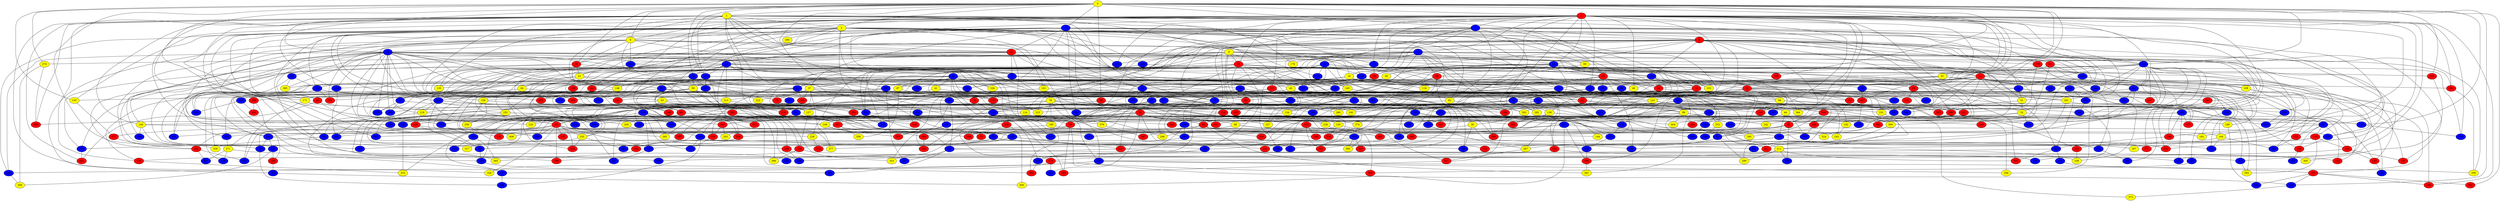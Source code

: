 graph {
0 [style = filled fillcolor = yellow];
1 [style = filled fillcolor = yellow];
2 [style = filled fillcolor = yellow];
3 [style = filled fillcolor = red];
4 [style = filled fillcolor = blue];
5 [style = filled fillcolor = blue];
6 [style = filled fillcolor = yellow];
7 [style = filled fillcolor = blue];
8 [style = filled fillcolor = red];
9 [style = filled fillcolor = yellow];
10 [style = filled fillcolor = blue];
11 [style = filled fillcolor = blue];
12 [style = filled fillcolor = red];
13 [style = filled fillcolor = blue];
14 [style = filled fillcolor = red];
15 [style = filled fillcolor = red];
16 [style = filled fillcolor = yellow];
17 [style = filled fillcolor = blue];
18 [style = filled fillcolor = blue];
19 [style = filled fillcolor = blue];
20 [style = filled fillcolor = blue];
21 [style = filled fillcolor = blue];
22 [style = filled fillcolor = red];
23 [style = filled fillcolor = blue];
24 [style = filled fillcolor = blue];
25 [style = filled fillcolor = red];
26 [style = filled fillcolor = red];
27 [style = filled fillcolor = blue];
28 [style = filled fillcolor = blue];
29 [style = filled fillcolor = red];
30 [style = filled fillcolor = yellow];
31 [style = filled fillcolor = blue];
32 [style = filled fillcolor = blue];
33 [style = filled fillcolor = blue];
34 [style = filled fillcolor = blue];
35 [style = filled fillcolor = red];
36 [style = filled fillcolor = red];
37 [style = filled fillcolor = yellow];
38 [style = filled fillcolor = red];
39 [style = filled fillcolor = yellow];
40 [style = filled fillcolor = yellow];
41 [style = filled fillcolor = yellow];
42 [style = filled fillcolor = yellow];
43 [style = filled fillcolor = red];
44 [style = filled fillcolor = yellow];
45 [style = filled fillcolor = red];
46 [style = filled fillcolor = blue];
47 [style = filled fillcolor = blue];
48 [style = filled fillcolor = blue];
49 [style = filled fillcolor = yellow];
50 [style = filled fillcolor = blue];
51 [style = filled fillcolor = yellow];
52 [style = filled fillcolor = yellow];
53 [style = filled fillcolor = yellow];
54 [style = filled fillcolor = blue];
55 [style = filled fillcolor = blue];
56 [style = filled fillcolor = red];
57 [style = filled fillcolor = blue];
58 [style = filled fillcolor = blue];
59 [style = filled fillcolor = yellow];
60 [style = filled fillcolor = yellow];
61 [style = filled fillcolor = blue];
62 [style = filled fillcolor = red];
63 [style = filled fillcolor = blue];
64 [style = filled fillcolor = yellow];
65 [style = filled fillcolor = red];
66 [style = filled fillcolor = yellow];
67 [style = filled fillcolor = blue];
68 [style = filled fillcolor = red];
69 [style = filled fillcolor = blue];
70 [style = filled fillcolor = blue];
71 [style = filled fillcolor = red];
72 [style = filled fillcolor = red];
73 [style = filled fillcolor = red];
74 [style = filled fillcolor = red];
75 [style = filled fillcolor = red];
76 [style = filled fillcolor = red];
77 [style = filled fillcolor = blue];
78 [style = filled fillcolor = yellow];
79 [style = filled fillcolor = blue];
80 [style = filled fillcolor = red];
81 [style = filled fillcolor = yellow];
82 [style = filled fillcolor = red];
83 [style = filled fillcolor = blue];
84 [style = filled fillcolor = blue];
85 [style = filled fillcolor = blue];
86 [style = filled fillcolor = red];
87 [style = filled fillcolor = yellow];
88 [style = filled fillcolor = yellow];
89 [style = filled fillcolor = yellow];
90 [style = filled fillcolor = red];
91 [style = filled fillcolor = blue];
92 [style = filled fillcolor = yellow];
93 [style = filled fillcolor = blue];
94 [style = filled fillcolor = blue];
95 [style = filled fillcolor = blue];
96 [style = filled fillcolor = blue];
97 [style = filled fillcolor = blue];
98 [style = filled fillcolor = red];
99 [style = filled fillcolor = blue];
100 [style = filled fillcolor = blue];
101 [style = filled fillcolor = red];
102 [style = filled fillcolor = blue];
103 [style = filled fillcolor = red];
104 [style = filled fillcolor = red];
105 [style = filled fillcolor = blue];
106 [style = filled fillcolor = red];
107 [style = filled fillcolor = red];
108 [style = filled fillcolor = yellow];
109 [style = filled fillcolor = blue];
110 [style = filled fillcolor = blue];
111 [style = filled fillcolor = blue];
112 [style = filled fillcolor = red];
113 [style = filled fillcolor = blue];
114 [style = filled fillcolor = yellow];
115 [style = filled fillcolor = red];
116 [style = filled fillcolor = yellow];
117 [style = filled fillcolor = blue];
118 [style = filled fillcolor = blue];
119 [style = filled fillcolor = blue];
120 [style = filled fillcolor = yellow];
121 [style = filled fillcolor = red];
122 [style = filled fillcolor = blue];
123 [style = filled fillcolor = yellow];
124 [style = filled fillcolor = blue];
125 [style = filled fillcolor = blue];
126 [style = filled fillcolor = red];
127 [style = filled fillcolor = yellow];
128 [style = filled fillcolor = blue];
129 [style = filled fillcolor = red];
130 [style = filled fillcolor = yellow];
131 [style = filled fillcolor = red];
132 [style = filled fillcolor = blue];
133 [style = filled fillcolor = red];
134 [style = filled fillcolor = yellow];
135 [style = filled fillcolor = yellow];
136 [style = filled fillcolor = red];
137 [style = filled fillcolor = red];
138 [style = filled fillcolor = red];
139 [style = filled fillcolor = red];
140 [style = filled fillcolor = red];
141 [style = filled fillcolor = blue];
142 [style = filled fillcolor = blue];
143 [style = filled fillcolor = red];
144 [style = filled fillcolor = yellow];
145 [style = filled fillcolor = red];
146 [style = filled fillcolor = blue];
147 [style = filled fillcolor = blue];
148 [style = filled fillcolor = yellow];
149 [style = filled fillcolor = yellow];
150 [style = filled fillcolor = blue];
151 [style = filled fillcolor = red];
152 [style = filled fillcolor = red];
153 [style = filled fillcolor = red];
154 [style = filled fillcolor = blue];
155 [style = filled fillcolor = yellow];
156 [style = filled fillcolor = yellow];
157 [style = filled fillcolor = red];
158 [style = filled fillcolor = blue];
159 [style = filled fillcolor = blue];
160 [style = filled fillcolor = blue];
161 [style = filled fillcolor = yellow];
162 [style = filled fillcolor = yellow];
163 [style = filled fillcolor = red];
164 [style = filled fillcolor = yellow];
165 [style = filled fillcolor = yellow];
166 [style = filled fillcolor = red];
167 [style = filled fillcolor = blue];
168 [style = filled fillcolor = blue];
169 [style = filled fillcolor = red];
170 [style = filled fillcolor = blue];
171 [style = filled fillcolor = yellow];
172 [style = filled fillcolor = blue];
173 [style = filled fillcolor = blue];
174 [style = filled fillcolor = blue];
175 [style = filled fillcolor = red];
176 [style = filled fillcolor = yellow];
177 [style = filled fillcolor = red];
178 [style = filled fillcolor = blue];
179 [style = filled fillcolor = red];
180 [style = filled fillcolor = red];
181 [style = filled fillcolor = yellow];
182 [style = filled fillcolor = blue];
183 [style = filled fillcolor = red];
184 [style = filled fillcolor = blue];
185 [style = filled fillcolor = yellow];
186 [style = filled fillcolor = blue];
187 [style = filled fillcolor = yellow];
188 [style = filled fillcolor = red];
189 [style = filled fillcolor = yellow];
190 [style = filled fillcolor = red];
191 [style = filled fillcolor = blue];
192 [style = filled fillcolor = yellow];
193 [style = filled fillcolor = blue];
194 [style = filled fillcolor = blue];
195 [style = filled fillcolor = red];
196 [style = filled fillcolor = red];
197 [style = filled fillcolor = blue];
198 [style = filled fillcolor = red];
199 [style = filled fillcolor = blue];
200 [style = filled fillcolor = yellow];
201 [style = filled fillcolor = red];
202 [style = filled fillcolor = red];
203 [style = filled fillcolor = blue];
204 [style = filled fillcolor = blue];
205 [style = filled fillcolor = blue];
206 [style = filled fillcolor = red];
207 [style = filled fillcolor = blue];
208 [style = filled fillcolor = blue];
209 [style = filled fillcolor = blue];
210 [style = filled fillcolor = red];
211 [style = filled fillcolor = yellow];
212 [style = filled fillcolor = blue];
213 [style = filled fillcolor = yellow];
214 [style = filled fillcolor = red];
215 [style = filled fillcolor = blue];
216 [style = filled fillcolor = red];
217 [style = filled fillcolor = blue];
218 [style = filled fillcolor = yellow];
219 [style = filled fillcolor = blue];
220 [style = filled fillcolor = red];
221 [style = filled fillcolor = red];
222 [style = filled fillcolor = yellow];
223 [style = filled fillcolor = blue];
224 [style = filled fillcolor = yellow];
225 [style = filled fillcolor = red];
226 [style = filled fillcolor = blue];
227 [style = filled fillcolor = blue];
228 [style = filled fillcolor = yellow];
229 [style = filled fillcolor = blue];
230 [style = filled fillcolor = blue];
231 [style = filled fillcolor = yellow];
232 [style = filled fillcolor = blue];
233 [style = filled fillcolor = blue];
234 [style = filled fillcolor = red];
235 [style = filled fillcolor = blue];
236 [style = filled fillcolor = yellow];
237 [style = filled fillcolor = yellow];
238 [style = filled fillcolor = blue];
239 [style = filled fillcolor = blue];
240 [style = filled fillcolor = red];
241 [style = filled fillcolor = red];
242 [style = filled fillcolor = yellow];
243 [style = filled fillcolor = yellow];
244 [style = filled fillcolor = blue];
245 [style = filled fillcolor = red];
246 [style = filled fillcolor = red];
247 [style = filled fillcolor = blue];
248 [style = filled fillcolor = blue];
249 [style = filled fillcolor = yellow];
250 [style = filled fillcolor = red];
251 [style = filled fillcolor = red];
252 [style = filled fillcolor = yellow];
253 [style = filled fillcolor = yellow];
254 [style = filled fillcolor = red];
255 [style = filled fillcolor = yellow];
256 [style = filled fillcolor = yellow];
257 [style = filled fillcolor = red];
258 [style = filled fillcolor = red];
259 [style = filled fillcolor = blue];
260 [style = filled fillcolor = red];
261 [style = filled fillcolor = yellow];
262 [style = filled fillcolor = blue];
263 [style = filled fillcolor = yellow];
264 [style = filled fillcolor = red];
265 [style = filled fillcolor = yellow];
266 [style = filled fillcolor = red];
267 [style = filled fillcolor = red];
268 [style = filled fillcolor = red];
269 [style = filled fillcolor = red];
270 [style = filled fillcolor = red];
271 [style = filled fillcolor = yellow];
272 [style = filled fillcolor = blue];
273 [style = filled fillcolor = red];
274 [style = filled fillcolor = yellow];
275 [style = filled fillcolor = blue];
276 [style = filled fillcolor = blue];
277 [style = filled fillcolor = yellow];
278 [style = filled fillcolor = blue];
279 [style = filled fillcolor = blue];
280 [style = filled fillcolor = yellow];
281 [style = filled fillcolor = blue];
282 [style = filled fillcolor = yellow];
283 [style = filled fillcolor = blue];
284 [style = filled fillcolor = blue];
285 [style = filled fillcolor = blue];
286 [style = filled fillcolor = blue];
287 [style = filled fillcolor = yellow];
288 [style = filled fillcolor = red];
289 [style = filled fillcolor = blue];
290 [style = filled fillcolor = yellow];
291 [style = filled fillcolor = blue];
292 [style = filled fillcolor = red];
293 [style = filled fillcolor = red];
294 [style = filled fillcolor = blue];
295 [style = filled fillcolor = yellow];
296 [style = filled fillcolor = yellow];
297 [style = filled fillcolor = red];
298 [style = filled fillcolor = red];
299 [style = filled fillcolor = yellow];
300 [style = filled fillcolor = blue];
301 [style = filled fillcolor = red];
302 [style = filled fillcolor = blue];
303 [style = filled fillcolor = blue];
304 [style = filled fillcolor = blue];
305 [style = filled fillcolor = yellow];
306 [style = filled fillcolor = blue];
307 [style = filled fillcolor = red];
308 [style = filled fillcolor = blue];
309 [style = filled fillcolor = red];
310 [style = filled fillcolor = blue];
311 [style = filled fillcolor = blue];
312 [style = filled fillcolor = blue];
313 [style = filled fillcolor = blue];
314 [style = filled fillcolor = blue];
315 [style = filled fillcolor = yellow];
316 [style = filled fillcolor = red];
317 [style = filled fillcolor = yellow];
318 [style = filled fillcolor = blue];
319 [style = filled fillcolor = blue];
320 [style = filled fillcolor = blue];
321 [style = filled fillcolor = blue];
322 [style = filled fillcolor = blue];
323 [style = filled fillcolor = yellow];
324 [style = filled fillcolor = yellow];
325 [style = filled fillcolor = blue];
326 [style = filled fillcolor = yellow];
327 [style = filled fillcolor = blue];
328 [style = filled fillcolor = red];
329 [style = filled fillcolor = blue];
330 [style = filled fillcolor = red];
331 [style = filled fillcolor = blue];
332 [style = filled fillcolor = red];
333 [style = filled fillcolor = yellow];
334 [style = filled fillcolor = blue];
335 [style = filled fillcolor = blue];
336 [style = filled fillcolor = yellow];
337 [style = filled fillcolor = red];
338 [style = filled fillcolor = yellow];
339 [style = filled fillcolor = yellow];
340 [style = filled fillcolor = blue];
341 [style = filled fillcolor = red];
342 [style = filled fillcolor = red];
343 [style = filled fillcolor = blue];
344 [style = filled fillcolor = red];
345 [style = filled fillcolor = blue];
346 [style = filled fillcolor = yellow];
347 [style = filled fillcolor = red];
348 [style = filled fillcolor = red];
349 [style = filled fillcolor = yellow];
350 [style = filled fillcolor = blue];
351 [style = filled fillcolor = blue];
352 [style = filled fillcolor = yellow];
353 [style = filled fillcolor = blue];
354 [style = filled fillcolor = red];
355 [style = filled fillcolor = red];
356 [style = filled fillcolor = yellow];
357 [style = filled fillcolor = blue];
358 [style = filled fillcolor = yellow];
359 [style = filled fillcolor = blue];
360 [style = filled fillcolor = red];
361 [style = filled fillcolor = blue];
362 [style = filled fillcolor = blue];
363 [style = filled fillcolor = yellow];
364 [style = filled fillcolor = yellow];
365 [style = filled fillcolor = yellow];
366 [style = filled fillcolor = blue];
367 [style = filled fillcolor = blue];
368 [style = filled fillcolor = red];
369 [style = filled fillcolor = blue];
370 [style = filled fillcolor = red];
371 [style = filled fillcolor = blue];
372 [style = filled fillcolor = red];
373 [style = filled fillcolor = yellow];
374 [style = filled fillcolor = yellow];
375 [style = filled fillcolor = blue];
376 [style = filled fillcolor = yellow];
377 [style = filled fillcolor = red];
378 [style = filled fillcolor = red];
379 [style = filled fillcolor = blue];
380 [style = filled fillcolor = yellow];
381 [style = filled fillcolor = blue];
382 [style = filled fillcolor = red];
383 [style = filled fillcolor = red];
384 [style = filled fillcolor = red];
385 [style = filled fillcolor = yellow];
386 [style = filled fillcolor = yellow];
387 [style = filled fillcolor = red];
388 [style = filled fillcolor = blue];
389 [style = filled fillcolor = red];
390 [style = filled fillcolor = yellow];
391 [style = filled fillcolor = yellow];
392 [style = filled fillcolor = red];
393 [style = filled fillcolor = yellow];
394 [style = filled fillcolor = red];
395 [style = filled fillcolor = red];
396 [style = filled fillcolor = blue];
397 [style = filled fillcolor = red];
398 [style = filled fillcolor = blue];
399 [style = filled fillcolor = blue];
400 [style = filled fillcolor = yellow];
401 [style = filled fillcolor = blue];
402 [style = filled fillcolor = blue];
403 [style = filled fillcolor = red];
404 [style = filled fillcolor = yellow];
405 [style = filled fillcolor = blue];
406 [style = filled fillcolor = yellow];
407 [style = filled fillcolor = blue];
408 [style = filled fillcolor = blue];
409 [style = filled fillcolor = red];
410 [style = filled fillcolor = blue];
411 [style = filled fillcolor = blue];
412 [style = filled fillcolor = blue];
413 [style = filled fillcolor = blue];
414 [style = filled fillcolor = blue];
415 [style = filled fillcolor = blue];
416 [style = filled fillcolor = blue];
417 [style = filled fillcolor = blue];
418 [style = filled fillcolor = blue];
419 [style = filled fillcolor = blue];
420 [style = filled fillcolor = red];
421 [style = filled fillcolor = red];
422 [style = filled fillcolor = blue];
0 -- 6;
0 -- 7;
0 -- 10;
0 -- 22;
0 -- 23;
0 -- 29;
0 -- 31;
0 -- 35;
0 -- 56;
0 -- 76;
0 -- 119;
0 -- 138;
0 -- 155;
0 -- 171;
0 -- 240;
0 -- 267;
0 -- 5;
0 -- 3;
0 -- 2;
0 -- 1;
0 -- 274;
0 -- 298;
0 -- 310;
0 -- 312;
0 -- 392;
0 -- 398;
1 -- 2;
1 -- 4;
1 -- 9;
1 -- 12;
1 -- 18;
1 -- 31;
1 -- 37;
1 -- 43;
1 -- 58;
1 -- 59;
1 -- 79;
1 -- 81;
1 -- 86;
1 -- 127;
1 -- 135;
1 -- 136;
1 -- 161;
1 -- 176;
1 -- 326;
1 -- 379;
1 -- 383;
1 -- 395;
1 -- 403;
2 -- 6;
2 -- 11;
2 -- 13;
2 -- 17;
2 -- 23;
2 -- 27;
2 -- 32;
2 -- 40;
2 -- 43;
2 -- 51;
2 -- 52;
2 -- 60;
2 -- 92;
2 -- 106;
2 -- 112;
2 -- 128;
2 -- 148;
2 -- 155;
2 -- 156;
2 -- 159;
2 -- 168;
2 -- 178;
2 -- 182;
2 -- 253;
2 -- 269;
2 -- 278;
2 -- 284;
2 -- 290;
2 -- 296;
2 -- 367;
2 -- 390;
2 -- 411;
2 -- 422;
3 -- 4;
3 -- 6;
3 -- 7;
3 -- 10;
3 -- 11;
3 -- 13;
3 -- 15;
3 -- 16;
3 -- 27;
3 -- 35;
3 -- 41;
3 -- 49;
3 -- 61;
3 -- 62;
3 -- 74;
3 -- 81;
3 -- 107;
3 -- 117;
3 -- 124;
3 -- 132;
3 -- 140;
3 -- 149;
3 -- 153;
3 -- 190;
3 -- 229;
3 -- 241;
3 -- 246;
3 -- 247;
3 -- 261;
3 -- 266;
3 -- 303;
3 -- 304;
3 -- 332;
3 -- 341;
3 -- 363;
3 -- 364;
3 -- 386;
3 -- 411;
3 -- 418;
4 -- 38;
4 -- 61;
4 -- 200;
5 -- 8;
5 -- 12;
5 -- 19;
5 -- 37;
5 -- 40;
5 -- 50;
5 -- 67;
5 -- 97;
5 -- 98;
5 -- 105;
5 -- 135;
5 -- 141;
5 -- 143;
5 -- 151;
5 -- 188;
5 -- 194;
5 -- 365;
6 -- 12;
6 -- 16;
6 -- 18;
6 -- 21;
6 -- 35;
6 -- 110;
6 -- 165;
6 -- 167;
6 -- 171;
6 -- 201;
6 -- 297;
6 -- 302;
6 -- 339;
6 -- 369;
7 -- 8;
7 -- 10;
7 -- 16;
7 -- 24;
7 -- 25;
7 -- 30;
7 -- 38;
7 -- 48;
7 -- 50;
7 -- 68;
7 -- 78;
7 -- 79;
7 -- 92;
7 -- 95;
7 -- 179;
7 -- 230;
8 -- 9;
8 -- 13;
8 -- 14;
8 -- 20;
8 -- 28;
8 -- 38;
8 -- 54;
8 -- 69;
8 -- 82;
8 -- 99;
8 -- 109;
8 -- 114;
8 -- 121;
8 -- 125;
8 -- 142;
8 -- 221;
8 -- 242;
8 -- 251;
8 -- 315;
8 -- 356;
8 -- 377;
9 -- 15;
9 -- 17;
9 -- 30;
9 -- 80;
9 -- 87;
9 -- 118;
9 -- 168;
9 -- 179;
9 -- 208;
9 -- 216;
9 -- 232;
9 -- 274;
9 -- 364;
9 -- 411;
9 -- 415;
10 -- 14;
10 -- 48;
10 -- 49;
10 -- 51;
10 -- 83;
10 -- 88;
10 -- 117;
10 -- 132;
10 -- 148;
10 -- 157;
10 -- 174;
10 -- 187;
10 -- 192;
10 -- 204;
10 -- 244;
10 -- 245;
10 -- 314;
10 -- 404;
11 -- 15;
11 -- 25;
11 -- 26;
11 -- 45;
11 -- 69;
11 -- 72;
11 -- 78;
11 -- 130;
11 -- 152;
11 -- 164;
11 -- 176;
11 -- 186;
11 -- 194;
11 -- 207;
11 -- 282;
11 -- 337;
11 -- 375;
12 -- 14;
12 -- 19;
12 -- 26;
12 -- 27;
12 -- 32;
12 -- 60;
12 -- 90;
12 -- 101;
12 -- 110;
12 -- 167;
12 -- 184;
12 -- 318;
13 -- 20;
13 -- 26;
13 -- 29;
13 -- 34;
13 -- 39;
13 -- 52;
13 -- 55;
13 -- 71;
13 -- 87;
13 -- 141;
13 -- 159;
13 -- 184;
13 -- 205;
13 -- 208;
13 -- 296;
13 -- 298;
13 -- 374;
14 -- 17;
14 -- 22;
14 -- 82;
14 -- 145;
14 -- 181;
14 -- 197;
14 -- 244;
14 -- 261;
14 -- 286;
14 -- 287;
14 -- 292;
14 -- 311;
14 -- 385;
15 -- 20;
15 -- 21;
15 -- 77;
15 -- 89;
15 -- 90;
15 -- 91;
15 -- 99;
15 -- 139;
15 -- 183;
15 -- 193;
15 -- 236;
15 -- 252;
15 -- 266;
15 -- 283;
15 -- 306;
15 -- 316;
15 -- 325;
15 -- 334;
15 -- 335;
15 -- 348;
16 -- 21;
16 -- 32;
16 -- 58;
16 -- 62;
16 -- 63;
16 -- 67;
16 -- 87;
16 -- 116;
16 -- 136;
16 -- 240;
16 -- 253;
17 -- 34;
17 -- 66;
17 -- 70;
17 -- 105;
17 -- 409;
18 -- 19;
18 -- 25;
18 -- 33;
18 -- 44;
18 -- 46;
18 -- 47;
18 -- 53;
18 -- 57;
18 -- 65;
18 -- 74;
18 -- 93;
18 -- 94;
18 -- 106;
18 -- 122;
18 -- 149;
18 -- 199;
18 -- 218;
18 -- 224;
18 -- 239;
18 -- 259;
18 -- 271;
18 -- 275;
18 -- 284;
18 -- 294;
18 -- 308;
18 -- 312;
18 -- 341;
18 -- 385;
18 -- 406;
19 -- 23;
19 -- 28;
19 -- 31;
19 -- 36;
19 -- 41;
19 -- 64;
19 -- 83;
19 -- 156;
19 -- 162;
19 -- 183;
19 -- 213;
19 -- 230;
19 -- 263;
19 -- 359;
19 -- 363;
19 -- 375;
20 -- 22;
20 -- 59;
20 -- 123;
20 -- 279;
20 -- 332;
20 -- 368;
21 -- 53;
21 -- 80;
21 -- 104;
21 -- 127;
21 -- 156;
21 -- 380;
22 -- 33;
22 -- 34;
22 -- 43;
22 -- 47;
22 -- 66;
22 -- 79;
22 -- 152;
22 -- 171;
22 -- 181;
22 -- 193;
22 -- 202;
22 -- 209;
22 -- 221;
22 -- 231;
22 -- 272;
22 -- 286;
22 -- 343;
22 -- 381;
22 -- 414;
23 -- 59;
23 -- 76;
23 -- 122;
23 -- 148;
23 -- 233;
23 -- 288;
24 -- 37;
24 -- 40;
24 -- 46;
24 -- 72;
24 -- 100;
24 -- 128;
24 -- 138;
24 -- 159;
24 -- 165;
24 -- 209;
25 -- 61;
25 -- 85;
25 -- 96;
25 -- 98;
25 -- 108;
25 -- 144;
25 -- 150;
25 -- 203;
25 -- 376;
26 -- 29;
26 -- 210;
26 -- 251;
26 -- 321;
26 -- 348;
27 -- 72;
27 -- 78;
27 -- 109;
27 -- 146;
27 -- 169;
27 -- 320;
27 -- 402;
28 -- 33;
28 -- 42;
28 -- 44;
28 -- 48;
28 -- 57;
28 -- 58;
28 -- 111;
28 -- 114;
28 -- 120;
28 -- 144;
28 -- 151;
28 -- 227;
28 -- 327;
28 -- 336;
28 -- 350;
28 -- 352;
28 -- 370;
28 -- 394;
28 -- 410;
29 -- 131;
29 -- 223;
29 -- 371;
30 -- 160;
30 -- 263;
30 -- 281;
31 -- 49;
31 -- 50;
31 -- 93;
31 -- 122;
31 -- 153;
31 -- 169;
31 -- 301;
31 -- 399;
32 -- 36;
32 -- 66;
32 -- 95;
32 -- 203;
32 -- 261;
33 -- 216;
33 -- 232;
33 -- 257;
33 -- 272;
34 -- 36;
34 -- 44;
34 -- 112;
34 -- 146;
34 -- 154;
34 -- 219;
34 -- 282;
34 -- 295;
35 -- 41;
35 -- 206;
35 -- 217;
35 -- 228;
35 -- 413;
36 -- 68;
36 -- 70;
36 -- 74;
36 -- 86;
36 -- 88;
36 -- 101;
36 -- 105;
36 -- 113;
36 -- 120;
36 -- 175;
36 -- 200;
36 -- 246;
36 -- 248;
36 -- 251;
36 -- 320;
36 -- 340;
36 -- 387;
36 -- 418;
37 -- 75;
37 -- 104;
37 -- 126;
37 -- 178;
37 -- 222;
37 -- 255;
37 -- 277;
37 -- 334;
37 -- 370;
38 -- 107;
38 -- 111;
38 -- 190;
38 -- 249;
38 -- 253;
38 -- 312;
38 -- 330;
38 -- 420;
39 -- 69;
40 -- 97;
40 -- 214;
40 -- 237;
40 -- 320;
40 -- 331;
41 -- 64;
41 -- 135;
41 -- 150;
41 -- 170;
41 -- 222;
41 -- 285;
42 -- 118;
42 -- 151;
43 -- 249;
43 -- 300;
43 -- 403;
44 -- 125;
44 -- 322;
44 -- 357;
45 -- 81;
45 -- 142;
45 -- 276;
45 -- 292;
45 -- 377;
46 -- 54;
46 -- 68;
46 -- 257;
46 -- 280;
47 -- 70;
47 -- 84;
47 -- 114;
47 -- 118;
47 -- 134;
47 -- 315;
47 -- 322;
47 -- 372;
48 -- 51;
48 -- 76;
48 -- 133;
48 -- 157;
48 -- 362;
49 -- 63;
50 -- 315;
51 -- 52;
51 -- 382;
52 -- 67;
52 -- 82;
52 -- 174;
52 -- 224;
53 -- 191;
53 -- 270;
53 -- 317;
53 -- 412;
54 -- 84;
54 -- 89;
54 -- 206;
54 -- 240;
54 -- 285;
54 -- 323;
54 -- 363;
55 -- 267;
55 -- 371;
56 -- 147;
56 -- 389;
57 -- 73;
57 -- 75;
57 -- 103;
57 -- 178;
57 -- 213;
57 -- 339;
58 -- 62;
58 -- 106;
58 -- 123;
58 -- 204;
58 -- 247;
58 -- 275;
58 -- 283;
59 -- 65;
59 -- 75;
59 -- 124;
59 -- 153;
59 -- 160;
59 -- 198;
59 -- 211;
59 -- 250;
59 -- 388;
59 -- 417;
60 -- 116;
60 -- 117;
61 -- 71;
61 -- 133;
61 -- 193;
61 -- 201;
61 -- 243;
61 -- 260;
61 -- 282;
61 -- 289;
61 -- 408;
62 -- 89;
62 -- 204;
62 -- 227;
62 -- 379;
63 -- 93;
63 -- 130;
63 -- 145;
63 -- 162;
63 -- 197;
63 -- 243;
63 -- 250;
64 -- 83;
64 -- 163;
65 -- 102;
65 -- 317;
66 -- 174;
66 -- 382;
66 -- 397;
67 -- 115;
67 -- 121;
67 -- 140;
67 -- 196;
67 -- 234;
68 -- 73;
68 -- 164;
68 -- 172;
68 -- 181;
68 -- 264;
68 -- 391;
68 -- 406;
68 -- 410;
68 -- 417;
69 -- 92;
69 -- 134;
69 -- 370;
70 -- 260;
70 -- 323;
71 -- 295;
71 -- 383;
72 -- 80;
72 -- 131;
72 -- 155;
72 -- 192;
72 -- 220;
72 -- 297;
72 -- 384;
74 -- 77;
74 -- 112;
74 -- 310;
74 -- 354;
75 -- 99;
75 -- 212;
76 -- 147;
77 -- 129;
77 -- 209;
77 -- 210;
77 -- 360;
78 -- 86;
78 -- 141;
78 -- 143;
78 -- 146;
78 -- 147;
78 -- 158;
78 -- 185;
78 -- 273;
78 -- 307;
78 -- 367;
78 -- 376;
79 -- 154;
79 -- 183;
79 -- 214;
79 -- 218;
79 -- 256;
79 -- 278;
79 -- 303;
81 -- 98;
81 -- 108;
81 -- 109;
81 -- 134;
81 -- 150;
81 -- 189;
82 -- 96;
82 -- 124;
82 -- 329;
82 -- 348;
83 -- 127;
83 -- 275;
83 -- 308;
84 -- 346;
85 -- 378;
85 -- 413;
86 -- 125;
86 -- 137;
86 -- 172;
86 -- 177;
86 -- 195;
86 -- 198;
86 -- 236;
86 -- 248;
86 -- 255;
86 -- 265;
86 -- 326;
86 -- 367;
86 -- 409;
87 -- 234;
87 -- 239;
87 -- 358;
88 -- 95;
88 -- 102;
88 -- 144;
88 -- 380;
89 -- 180;
89 -- 212;
89 -- 225;
89 -- 242;
89 -- 353;
89 -- 396;
89 -- 399;
89 -- 404;
90 -- 91;
90 -- 394;
90 -- 399;
90 -- 406;
91 -- 197;
91 -- 254;
92 -- 280;
92 -- 389;
93 -- 163;
93 -- 173;
93 -- 199;
93 -- 321;
93 -- 330;
94 -- 182;
94 -- 385;
94 -- 405;
95 -- 268;
95 -- 339;
96 -- 175;
96 -- 287;
96 -- 299;
96 -- 421;
97 -- 184;
97 -- 264;
97 -- 308;
97 -- 393;
97 -- 404;
98 -- 130;
98 -- 210;
98 -- 267;
99 -- 102;
99 -- 228;
99 -- 300;
100 -- 101;
100 -- 196;
100 -- 276;
100 -- 304;
100 -- 347;
100 -- 378;
101 -- 139;
101 -- 263;
102 -- 133;
102 -- 160;
102 -- 277;
102 -- 317;
103 -- 119;
103 -- 129;
103 -- 149;
103 -- 224;
103 -- 268;
103 -- 342;
104 -- 255;
105 -- 113;
106 -- 188;
107 -- 186;
107 -- 213;
107 -- 237;
107 -- 265;
107 -- 391;
107 -- 396;
108 -- 115;
108 -- 121;
109 -- 262;
109 -- 346;
110 -- 336;
110 -- 415;
111 -- 381;
113 -- 281;
114 -- 139;
114 -- 192;
114 -- 347;
115 -- 140;
115 -- 211;
115 -- 319;
115 -- 393;
116 -- 162;
117 -- 120;
117 -- 123;
117 -- 164;
117 -- 334;
118 -- 119;
118 -- 259;
118 -- 352;
119 -- 132;
120 -- 207;
120 -- 269;
120 -- 316;
121 -- 205;
122 -- 250;
123 -- 223;
123 -- 229;
123 -- 302;
123 -- 364;
124 -- 173;
124 -- 311;
124 -- 327;
125 -- 187;
125 -- 190;
125 -- 232;
125 -- 377;
126 -- 166;
126 -- 400;
127 -- 129;
127 -- 376;
128 -- 165;
129 -- 136;
129 -- 314;
129 -- 386;
130 -- 245;
130 -- 307;
130 -- 314;
130 -- 368;
130 -- 395;
130 -- 415;
133 -- 219;
133 -- 419;
134 -- 324;
134 -- 342;
136 -- 333;
139 -- 313;
140 -- 145;
140 -- 152;
140 -- 167;
142 -- 226;
142 -- 285;
143 -- 195;
143 -- 309;
143 -- 355;
145 -- 331;
146 -- 195;
146 -- 211;
146 -- 229;
146 -- 259;
146 -- 368;
147 -- 163;
147 -- 185;
147 -- 189;
147 -- 302;
148 -- 170;
148 -- 252;
149 -- 158;
149 -- 173;
149 -- 294;
150 -- 389;
151 -- 191;
154 -- 207;
154 -- 343;
154 -- 359;
155 -- 177;
156 -- 231;
156 -- 248;
156 -- 256;
158 -- 241;
158 -- 313;
158 -- 366;
159 -- 172;
159 -- 180;
159 -- 182;
159 -- 233;
159 -- 241;
159 -- 270;
159 -- 336;
159 -- 341;
161 -- 289;
161 -- 299;
163 -- 166;
163 -- 239;
163 -- 358;
164 -- 205;
164 -- 220;
164 -- 343;
165 -- 166;
165 -- 322;
167 -- 202;
167 -- 227;
167 -- 284;
167 -- 346;
168 -- 196;
168 -- 300;
169 -- 194;
171 -- 238;
171 -- 252;
172 -- 306;
172 -- 328;
172 -- 380;
172 -- 398;
173 -- 366;
177 -- 206;
179 -- 383;
179 -- 421;
182 -- 201;
182 -- 306;
182 -- 318;
182 -- 381;
182 -- 405;
184 -- 228;
185 -- 258;
185 -- 420;
186 -- 328;
186 -- 350;
186 -- 412;
189 -- 362;
190 -- 198;
190 -- 214;
191 -- 215;
191 -- 217;
191 -- 238;
191 -- 249;
191 -- 258;
191 -- 265;
191 -- 313;
191 -- 333;
191 -- 337;
191 -- 345;
191 -- 421;
192 -- 243;
193 -- 221;
194 -- 218;
194 -- 225;
194 -- 258;
194 -- 272;
194 -- 319;
194 -- 410;
196 -- 208;
200 -- 387;
202 -- 266;
202 -- 310;
202 -- 362;
202 -- 392;
206 -- 238;
206 -- 401;
207 -- 217;
207 -- 335;
208 -- 235;
208 -- 301;
208 -- 388;
209 -- 278;
211 -- 273;
211 -- 299;
211 -- 301;
211 -- 329;
212 -- 230;
212 -- 296;
212 -- 384;
212 -- 400;
212 -- 402;
213 -- 332;
213 -- 419;
216 -- 237;
216 -- 281;
216 -- 342;
216 -- 374;
217 -- 283;
218 -- 225;
218 -- 271;
218 -- 354;
220 -- 338;
223 -- 291;
225 -- 295;
225 -- 318;
225 -- 319;
227 -- 366;
228 -- 286;
229 -- 287;
230 -- 234;
231 -- 373;
232 -- 247;
232 -- 305;
232 -- 351;
234 -- 416;
235 -- 356;
236 -- 372;
239 -- 271;
240 -- 246;
240 -- 353;
240 -- 390;
240 -- 422;
246 -- 357;
249 -- 254;
249 -- 257;
250 -- 325;
252 -- 256;
252 -- 277;
252 -- 338;
252 -- 398;
254 -- 260;
255 -- 375;
255 -- 407;
255 -- 409;
256 -- 360;
258 -- 360;
258 -- 407;
261 -- 335;
261 -- 378;
262 -- 303;
267 -- 269;
267 -- 418;
268 -- 323;
268 -- 359;
269 -- 355;
269 -- 414;
271 -- 276;
271 -- 279;
271 -- 401;
272 -- 292;
272 -- 347;
273 -- 309;
273 -- 326;
273 -- 340;
274 -- 349;
274 -- 395;
278 -- 394;
281 -- 384;
284 -- 349;
285 -- 304;
286 -- 321;
287 -- 307;
288 -- 293;
288 -- 344;
289 -- 293;
289 -- 405;
291 -- 309;
292 -- 324;
297 -- 361;
298 -- 305;
300 -- 345;
302 -- 333;
307 -- 354;
310 -- 373;
311 -- 361;
312 -- 402;
314 -- 393;
319 -- 350;
322 -- 353;
327 -- 344;
327 -- 349;
334 -- 338;
341 -- 356;
344 -- 369;
345 -- 365;
345 -- 422;
350 -- 351;
352 -- 408;
360 -- 365;
369 -- 400;
371 -- 382;
375 -- 403;
376 -- 397;
383 -- 408;
384 -- 391;
390 -- 414;
}
